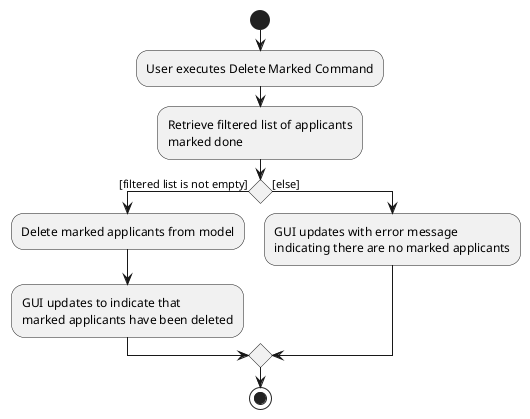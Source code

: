 @startuml
start
:User executes Delete Marked Command;

'Since the beta syntax does not support placing the condition outside the
'diamond we place it as the true branch instead.

:Retrieve filtered list of applicants
marked done ;

if () then ([filtered list is not empty])
:Delete marked applicants from model;
    :GUI updates to indicate that
    marked applicants have been deleted;
else ([else])
    :GUI updates with error message
    indicating there are no marked applicants;
endif

stop
@enduml
